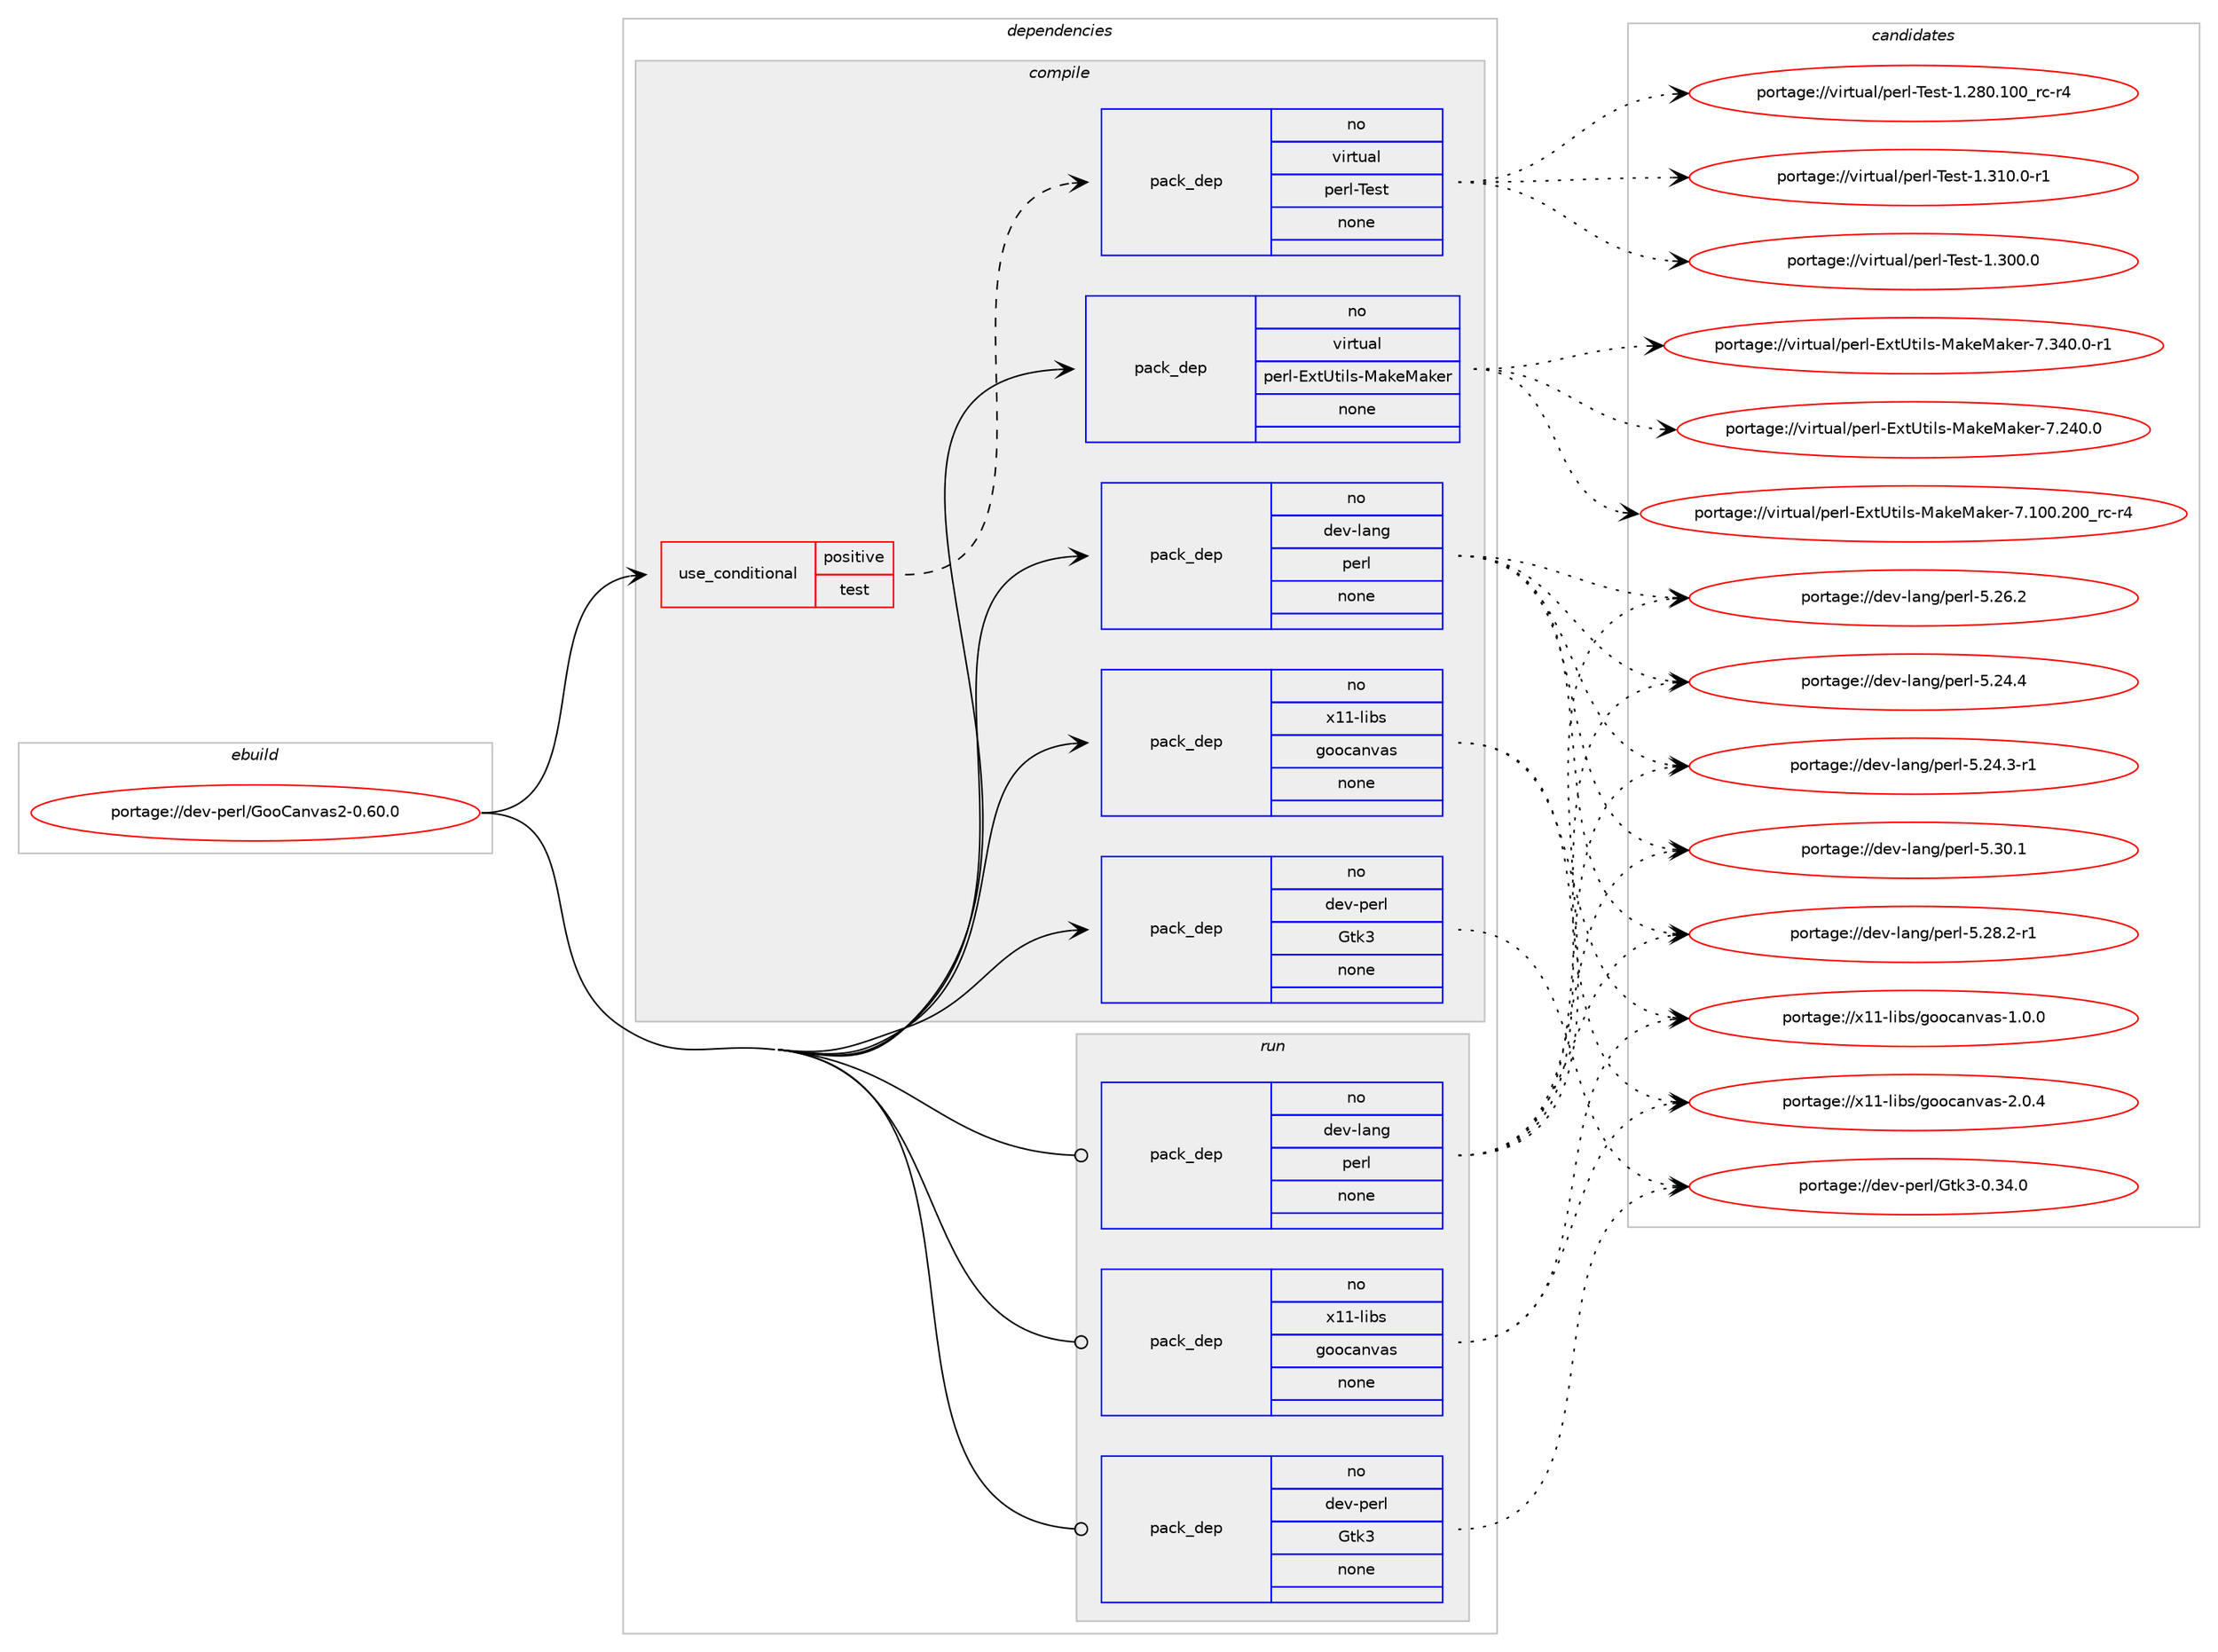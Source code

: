 digraph prolog {

# *************
# Graph options
# *************

newrank=true;
concentrate=true;
compound=true;
graph [rankdir=LR,fontname=Helvetica,fontsize=10,ranksep=1.5];#, ranksep=2.5, nodesep=0.2];
edge  [arrowhead=vee];
node  [fontname=Helvetica,fontsize=10];

# **********
# The ebuild
# **********

subgraph cluster_leftcol {
color=gray;
label=<<i>ebuild</i>>;
id [label="portage://dev-perl/GooCanvas2-0.60.0", color=red, width=4, href="../dev-perl/GooCanvas2-0.60.0.svg"];
}

# ****************
# The dependencies
# ****************

subgraph cluster_midcol {
color=gray;
label=<<i>dependencies</i>>;
subgraph cluster_compile {
fillcolor="#eeeeee";
style=filled;
label=<<i>compile</i>>;
subgraph cond122191 {
dependency493110 [label=<<TABLE BORDER="0" CELLBORDER="1" CELLSPACING="0" CELLPADDING="4"><TR><TD ROWSPAN="3" CELLPADDING="10">use_conditional</TD></TR><TR><TD>positive</TD></TR><TR><TD>test</TD></TR></TABLE>>, shape=none, color=red];
subgraph pack365833 {
dependency493111 [label=<<TABLE BORDER="0" CELLBORDER="1" CELLSPACING="0" CELLPADDING="4" WIDTH="220"><TR><TD ROWSPAN="6" CELLPADDING="30">pack_dep</TD></TR><TR><TD WIDTH="110">no</TD></TR><TR><TD>virtual</TD></TR><TR><TD>perl-Test</TD></TR><TR><TD>none</TD></TR><TR><TD></TD></TR></TABLE>>, shape=none, color=blue];
}
dependency493110:e -> dependency493111:w [weight=20,style="dashed",arrowhead="vee"];
}
id:e -> dependency493110:w [weight=20,style="solid",arrowhead="vee"];
subgraph pack365834 {
dependency493112 [label=<<TABLE BORDER="0" CELLBORDER="1" CELLSPACING="0" CELLPADDING="4" WIDTH="220"><TR><TD ROWSPAN="6" CELLPADDING="30">pack_dep</TD></TR><TR><TD WIDTH="110">no</TD></TR><TR><TD>dev-lang</TD></TR><TR><TD>perl</TD></TR><TR><TD>none</TD></TR><TR><TD></TD></TR></TABLE>>, shape=none, color=blue];
}
id:e -> dependency493112:w [weight=20,style="solid",arrowhead="vee"];
subgraph pack365835 {
dependency493113 [label=<<TABLE BORDER="0" CELLBORDER="1" CELLSPACING="0" CELLPADDING="4" WIDTH="220"><TR><TD ROWSPAN="6" CELLPADDING="30">pack_dep</TD></TR><TR><TD WIDTH="110">no</TD></TR><TR><TD>dev-perl</TD></TR><TR><TD>Gtk3</TD></TR><TR><TD>none</TD></TR><TR><TD></TD></TR></TABLE>>, shape=none, color=blue];
}
id:e -> dependency493113:w [weight=20,style="solid",arrowhead="vee"];
subgraph pack365836 {
dependency493114 [label=<<TABLE BORDER="0" CELLBORDER="1" CELLSPACING="0" CELLPADDING="4" WIDTH="220"><TR><TD ROWSPAN="6" CELLPADDING="30">pack_dep</TD></TR><TR><TD WIDTH="110">no</TD></TR><TR><TD>virtual</TD></TR><TR><TD>perl-ExtUtils-MakeMaker</TD></TR><TR><TD>none</TD></TR><TR><TD></TD></TR></TABLE>>, shape=none, color=blue];
}
id:e -> dependency493114:w [weight=20,style="solid",arrowhead="vee"];
subgraph pack365837 {
dependency493115 [label=<<TABLE BORDER="0" CELLBORDER="1" CELLSPACING="0" CELLPADDING="4" WIDTH="220"><TR><TD ROWSPAN="6" CELLPADDING="30">pack_dep</TD></TR><TR><TD WIDTH="110">no</TD></TR><TR><TD>x11-libs</TD></TR><TR><TD>goocanvas</TD></TR><TR><TD>none</TD></TR><TR><TD></TD></TR></TABLE>>, shape=none, color=blue];
}
id:e -> dependency493115:w [weight=20,style="solid",arrowhead="vee"];
}
subgraph cluster_compileandrun {
fillcolor="#eeeeee";
style=filled;
label=<<i>compile and run</i>>;
}
subgraph cluster_run {
fillcolor="#eeeeee";
style=filled;
label=<<i>run</i>>;
subgraph pack365838 {
dependency493116 [label=<<TABLE BORDER="0" CELLBORDER="1" CELLSPACING="0" CELLPADDING="4" WIDTH="220"><TR><TD ROWSPAN="6" CELLPADDING="30">pack_dep</TD></TR><TR><TD WIDTH="110">no</TD></TR><TR><TD>dev-lang</TD></TR><TR><TD>perl</TD></TR><TR><TD>none</TD></TR><TR><TD></TD></TR></TABLE>>, shape=none, color=blue];
}
id:e -> dependency493116:w [weight=20,style="solid",arrowhead="odot"];
subgraph pack365839 {
dependency493117 [label=<<TABLE BORDER="0" CELLBORDER="1" CELLSPACING="0" CELLPADDING="4" WIDTH="220"><TR><TD ROWSPAN="6" CELLPADDING="30">pack_dep</TD></TR><TR><TD WIDTH="110">no</TD></TR><TR><TD>dev-perl</TD></TR><TR><TD>Gtk3</TD></TR><TR><TD>none</TD></TR><TR><TD></TD></TR></TABLE>>, shape=none, color=blue];
}
id:e -> dependency493117:w [weight=20,style="solid",arrowhead="odot"];
subgraph pack365840 {
dependency493118 [label=<<TABLE BORDER="0" CELLBORDER="1" CELLSPACING="0" CELLPADDING="4" WIDTH="220"><TR><TD ROWSPAN="6" CELLPADDING="30">pack_dep</TD></TR><TR><TD WIDTH="110">no</TD></TR><TR><TD>x11-libs</TD></TR><TR><TD>goocanvas</TD></TR><TR><TD>none</TD></TR><TR><TD></TD></TR></TABLE>>, shape=none, color=blue];
}
id:e -> dependency493118:w [weight=20,style="solid",arrowhead="odot"];
}
}

# **************
# The candidates
# **************

subgraph cluster_choices {
rank=same;
color=gray;
label=<<i>candidates</i>>;

subgraph choice365833 {
color=black;
nodesep=1;
choice1181051141161179710847112101114108458410111511645494651494846484511449 [label="portage://virtual/perl-Test-1.310.0-r1", color=red, width=4,href="../virtual/perl-Test-1.310.0-r1.svg"];
choice118105114116117971084711210111410845841011151164549465148484648 [label="portage://virtual/perl-Test-1.300.0", color=red, width=4,href="../virtual/perl-Test-1.300.0.svg"];
choice118105114116117971084711210111410845841011151164549465056484649484895114994511452 [label="portage://virtual/perl-Test-1.280.100_rc-r4", color=red, width=4,href="../virtual/perl-Test-1.280.100_rc-r4.svg"];
dependency493111:e -> choice1181051141161179710847112101114108458410111511645494651494846484511449:w [style=dotted,weight="100"];
dependency493111:e -> choice118105114116117971084711210111410845841011151164549465148484648:w [style=dotted,weight="100"];
dependency493111:e -> choice118105114116117971084711210111410845841011151164549465056484649484895114994511452:w [style=dotted,weight="100"];
}
subgraph choice365834 {
color=black;
nodesep=1;
choice10010111845108971101034711210111410845534651484649 [label="portage://dev-lang/perl-5.30.1", color=red, width=4,href="../dev-lang/perl-5.30.1.svg"];
choice100101118451089711010347112101114108455346505646504511449 [label="portage://dev-lang/perl-5.28.2-r1", color=red, width=4,href="../dev-lang/perl-5.28.2-r1.svg"];
choice10010111845108971101034711210111410845534650544650 [label="portage://dev-lang/perl-5.26.2", color=red, width=4,href="../dev-lang/perl-5.26.2.svg"];
choice10010111845108971101034711210111410845534650524652 [label="portage://dev-lang/perl-5.24.4", color=red, width=4,href="../dev-lang/perl-5.24.4.svg"];
choice100101118451089711010347112101114108455346505246514511449 [label="portage://dev-lang/perl-5.24.3-r1", color=red, width=4,href="../dev-lang/perl-5.24.3-r1.svg"];
dependency493112:e -> choice10010111845108971101034711210111410845534651484649:w [style=dotted,weight="100"];
dependency493112:e -> choice100101118451089711010347112101114108455346505646504511449:w [style=dotted,weight="100"];
dependency493112:e -> choice10010111845108971101034711210111410845534650544650:w [style=dotted,weight="100"];
dependency493112:e -> choice10010111845108971101034711210111410845534650524652:w [style=dotted,weight="100"];
dependency493112:e -> choice100101118451089711010347112101114108455346505246514511449:w [style=dotted,weight="100"];
}
subgraph choice365835 {
color=black;
nodesep=1;
choice1001011184511210111410847711161075145484651524648 [label="portage://dev-perl/Gtk3-0.34.0", color=red, width=4,href="../dev-perl/Gtk3-0.34.0.svg"];
dependency493113:e -> choice1001011184511210111410847711161075145484651524648:w [style=dotted,weight="100"];
}
subgraph choice365836 {
color=black;
nodesep=1;
choice1181051141161179710847112101114108456912011685116105108115457797107101779710710111445554651524846484511449 [label="portage://virtual/perl-ExtUtils-MakeMaker-7.340.0-r1", color=red, width=4,href="../virtual/perl-ExtUtils-MakeMaker-7.340.0-r1.svg"];
choice118105114116117971084711210111410845691201168511610510811545779710710177971071011144555465052484648 [label="portage://virtual/perl-ExtUtils-MakeMaker-7.240.0", color=red, width=4,href="../virtual/perl-ExtUtils-MakeMaker-7.240.0.svg"];
choice118105114116117971084711210111410845691201168511610510811545779710710177971071011144555464948484650484895114994511452 [label="portage://virtual/perl-ExtUtils-MakeMaker-7.100.200_rc-r4", color=red, width=4,href="../virtual/perl-ExtUtils-MakeMaker-7.100.200_rc-r4.svg"];
dependency493114:e -> choice1181051141161179710847112101114108456912011685116105108115457797107101779710710111445554651524846484511449:w [style=dotted,weight="100"];
dependency493114:e -> choice118105114116117971084711210111410845691201168511610510811545779710710177971071011144555465052484648:w [style=dotted,weight="100"];
dependency493114:e -> choice118105114116117971084711210111410845691201168511610510811545779710710177971071011144555464948484650484895114994511452:w [style=dotted,weight="100"];
}
subgraph choice365837 {
color=black;
nodesep=1;
choice1204949451081059811547103111111999711011897115455046484652 [label="portage://x11-libs/goocanvas-2.0.4", color=red, width=4,href="../x11-libs/goocanvas-2.0.4.svg"];
choice1204949451081059811547103111111999711011897115454946484648 [label="portage://x11-libs/goocanvas-1.0.0", color=red, width=4,href="../x11-libs/goocanvas-1.0.0.svg"];
dependency493115:e -> choice1204949451081059811547103111111999711011897115455046484652:w [style=dotted,weight="100"];
dependency493115:e -> choice1204949451081059811547103111111999711011897115454946484648:w [style=dotted,weight="100"];
}
subgraph choice365838 {
color=black;
nodesep=1;
choice10010111845108971101034711210111410845534651484649 [label="portage://dev-lang/perl-5.30.1", color=red, width=4,href="../dev-lang/perl-5.30.1.svg"];
choice100101118451089711010347112101114108455346505646504511449 [label="portage://dev-lang/perl-5.28.2-r1", color=red, width=4,href="../dev-lang/perl-5.28.2-r1.svg"];
choice10010111845108971101034711210111410845534650544650 [label="portage://dev-lang/perl-5.26.2", color=red, width=4,href="../dev-lang/perl-5.26.2.svg"];
choice10010111845108971101034711210111410845534650524652 [label="portage://dev-lang/perl-5.24.4", color=red, width=4,href="../dev-lang/perl-5.24.4.svg"];
choice100101118451089711010347112101114108455346505246514511449 [label="portage://dev-lang/perl-5.24.3-r1", color=red, width=4,href="../dev-lang/perl-5.24.3-r1.svg"];
dependency493116:e -> choice10010111845108971101034711210111410845534651484649:w [style=dotted,weight="100"];
dependency493116:e -> choice100101118451089711010347112101114108455346505646504511449:w [style=dotted,weight="100"];
dependency493116:e -> choice10010111845108971101034711210111410845534650544650:w [style=dotted,weight="100"];
dependency493116:e -> choice10010111845108971101034711210111410845534650524652:w [style=dotted,weight="100"];
dependency493116:e -> choice100101118451089711010347112101114108455346505246514511449:w [style=dotted,weight="100"];
}
subgraph choice365839 {
color=black;
nodesep=1;
choice1001011184511210111410847711161075145484651524648 [label="portage://dev-perl/Gtk3-0.34.0", color=red, width=4,href="../dev-perl/Gtk3-0.34.0.svg"];
dependency493117:e -> choice1001011184511210111410847711161075145484651524648:w [style=dotted,weight="100"];
}
subgraph choice365840 {
color=black;
nodesep=1;
choice1204949451081059811547103111111999711011897115455046484652 [label="portage://x11-libs/goocanvas-2.0.4", color=red, width=4,href="../x11-libs/goocanvas-2.0.4.svg"];
choice1204949451081059811547103111111999711011897115454946484648 [label="portage://x11-libs/goocanvas-1.0.0", color=red, width=4,href="../x11-libs/goocanvas-1.0.0.svg"];
dependency493118:e -> choice1204949451081059811547103111111999711011897115455046484652:w [style=dotted,weight="100"];
dependency493118:e -> choice1204949451081059811547103111111999711011897115454946484648:w [style=dotted,weight="100"];
}
}

}
